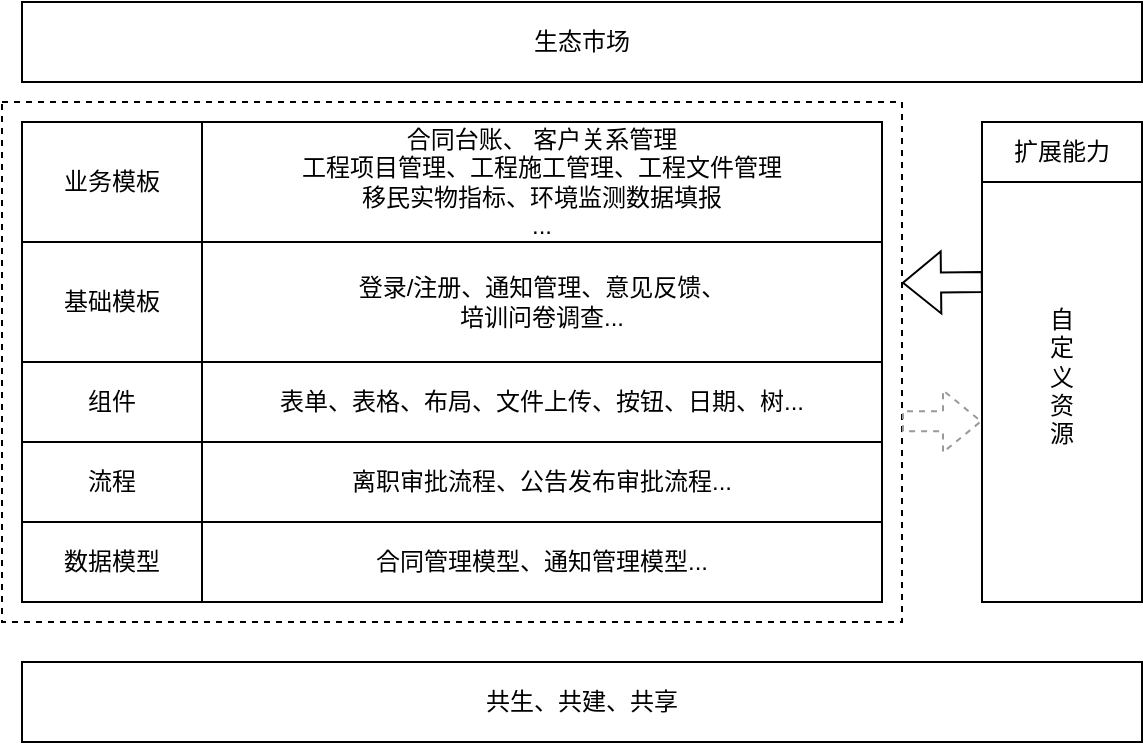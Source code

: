 <mxfile version="24.4.6" type="github">
  <diagram name="第 1 页" id="MpXaoYPO6luv1ldQTwg9">
    <mxGraphModel dx="1247" dy="678" grid="1" gridSize="10" guides="1" tooltips="1" connect="1" arrows="1" fold="1" page="1" pageScale="1" pageWidth="827" pageHeight="1169" math="0" shadow="0">
      <root>
        <mxCell id="0" />
        <mxCell id="1" parent="0" />
        <mxCell id="NqTBhjHdbSAGehKnNRe5-13" value="" style="rounded=0;whiteSpace=wrap;html=1;dashed=1;" vertex="1" parent="1">
          <mxGeometry x="150" y="110" width="450" height="260" as="geometry" />
        </mxCell>
        <mxCell id="mtS-2dEVLKQGBcQQ_Z3P-2" value="合同管理模型、通知管理模型..." style="rounded=0;whiteSpace=wrap;html=1;" parent="1" vertex="1">
          <mxGeometry x="250" y="320" width="340" height="40" as="geometry" />
        </mxCell>
        <mxCell id="mtS-2dEVLKQGBcQQ_Z3P-3" value="表单、表格、布局、文件上传、按钮、日期、树..." style="rounded=0;whiteSpace=wrap;html=1;" parent="1" vertex="1">
          <mxGeometry x="250" y="240" width="340" height="40" as="geometry" />
        </mxCell>
        <mxCell id="mtS-2dEVLKQGBcQQ_Z3P-4" value="登录/注册、通知管理、意见反馈、&lt;div&gt;&lt;div&gt;培训问卷调查...&lt;/div&gt;&lt;/div&gt;" style="rounded=0;whiteSpace=wrap;html=1;" parent="1" vertex="1">
          <mxGeometry x="250" y="180" width="340" height="60" as="geometry" />
        </mxCell>
        <mxCell id="mtS-2dEVLKQGBcQQ_Z3P-5" value="合同台账、 客户关系管理&lt;div&gt;工程项目管理、工程施工管理、工程文件管理&lt;/div&gt;&lt;div&gt;移民实物指标、&lt;span style=&quot;background-color: initial;&quot;&gt;环境监测数据填报&lt;/span&gt;&lt;/div&gt;&lt;div&gt;&lt;span style=&quot;background-color: initial;&quot;&gt;...&lt;/span&gt;&lt;/div&gt;" style="rounded=0;whiteSpace=wrap;html=1;" parent="1" vertex="1">
          <mxGeometry x="250" y="120" width="340" height="60" as="geometry" />
        </mxCell>
        <mxCell id="NqTBhjHdbSAGehKnNRe5-1" value="&lt;div&gt;&lt;br&gt;&lt;/div&gt;&lt;div&gt;自&lt;div&gt;定&lt;/div&gt;&lt;div&gt;义&lt;/div&gt;&lt;/div&gt;&lt;div&gt;资&lt;/div&gt;&lt;div&gt;源&lt;/div&gt;" style="rounded=0;whiteSpace=wrap;html=1;" vertex="1" parent="1">
          <mxGeometry x="640" y="120" width="80" height="240" as="geometry" />
        </mxCell>
        <mxCell id="NqTBhjHdbSAGehKnNRe5-2" value="共生、共建、共享" style="rounded=0;whiteSpace=wrap;html=1;" vertex="1" parent="1">
          <mxGeometry x="160" y="390" width="560" height="40" as="geometry" />
        </mxCell>
        <mxCell id="NqTBhjHdbSAGehKnNRe5-3" value="业务模板" style="rounded=0;whiteSpace=wrap;html=1;" vertex="1" parent="1">
          <mxGeometry x="160" y="120" width="90" height="60" as="geometry" />
        </mxCell>
        <mxCell id="NqTBhjHdbSAGehKnNRe5-4" value="基础模板" style="rounded=0;whiteSpace=wrap;html=1;" vertex="1" parent="1">
          <mxGeometry x="160" y="180" width="90" height="60" as="geometry" />
        </mxCell>
        <mxCell id="NqTBhjHdbSAGehKnNRe5-5" value="组件" style="rounded=0;whiteSpace=wrap;html=1;" vertex="1" parent="1">
          <mxGeometry x="160" y="240" width="90" height="40" as="geometry" />
        </mxCell>
        <mxCell id="NqTBhjHdbSAGehKnNRe5-6" value="数据模型" style="rounded=0;whiteSpace=wrap;html=1;" vertex="1" parent="1">
          <mxGeometry x="160" y="320" width="90" height="40" as="geometry" />
        </mxCell>
        <mxCell id="NqTBhjHdbSAGehKnNRe5-8" value="生态市场" style="rounded=0;whiteSpace=wrap;html=1;" vertex="1" parent="1">
          <mxGeometry x="160" y="60" width="560" height="40" as="geometry" />
        </mxCell>
        <mxCell id="NqTBhjHdbSAGehKnNRe5-9" value="扩展能力" style="rounded=0;whiteSpace=wrap;html=1;" vertex="1" parent="1">
          <mxGeometry x="640" y="120" width="80" height="30" as="geometry" />
        </mxCell>
        <mxCell id="NqTBhjHdbSAGehKnNRe5-11" value="" style="shape=flexArrow;endArrow=classic;html=1;rounded=0;entryX=0;entryY=0.75;entryDx=0;entryDy=0;dashed=1;strokeColor=#999999;" edge="1" parent="1">
          <mxGeometry width="50" height="50" relative="1" as="geometry">
            <mxPoint x="600" y="269.66" as="sourcePoint" />
            <mxPoint x="640.0" y="269.66" as="targetPoint" />
          </mxGeometry>
        </mxCell>
        <mxCell id="NqTBhjHdbSAGehKnNRe5-12" value="" style="shape=flexArrow;endArrow=classic;html=1;rounded=0;entryX=1;entryY=0.667;entryDx=0;entryDy=0;entryPerimeter=0;exitX=0.005;exitY=0.415;exitDx=0;exitDy=0;exitPerimeter=0;" edge="1" parent="1">
          <mxGeometry width="50" height="50" relative="1" as="geometry">
            <mxPoint x="640.4" y="200.0" as="sourcePoint" />
            <mxPoint x="600.0" y="200.42" as="targetPoint" />
          </mxGeometry>
        </mxCell>
        <mxCell id="NqTBhjHdbSAGehKnNRe5-14" value="流程" style="rounded=0;whiteSpace=wrap;html=1;" vertex="1" parent="1">
          <mxGeometry x="160" y="280" width="90" height="40" as="geometry" />
        </mxCell>
        <mxCell id="NqTBhjHdbSAGehKnNRe5-15" value="离职审批流程、公告发布审批流程..." style="rounded=0;whiteSpace=wrap;html=1;" vertex="1" parent="1">
          <mxGeometry x="250" y="280" width="340" height="40" as="geometry" />
        </mxCell>
      </root>
    </mxGraphModel>
  </diagram>
</mxfile>
